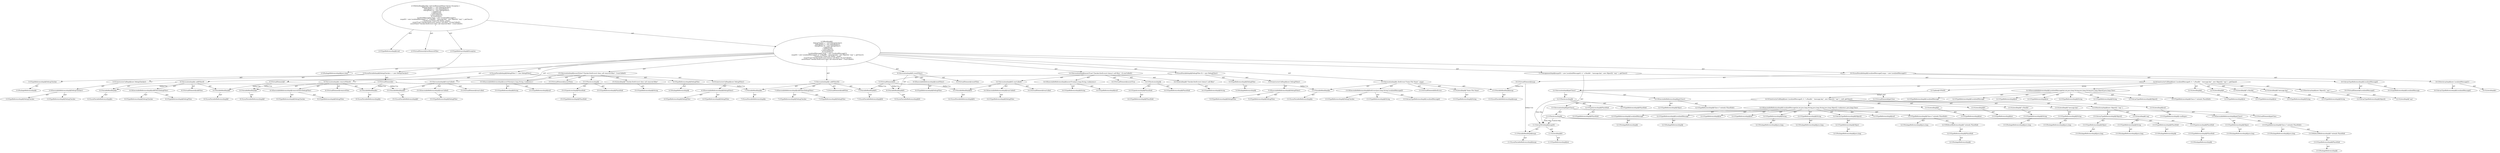 digraph "testRemoveFilter#?" {
0 [label="2:CtTypeReferenceImpl@void" shape=ellipse]
1 [label="2:CtVirtualElement@testRemoveFilter" shape=ellipse]
2 [label="2:CtTypeReferenceImpl@Exception" shape=ellipse]
3 [label="2:CtPackageReferenceImpl@java.lang" shape=ellipse]
4 [label="3:CtTypeReferenceImpl@DebugChecker" shape=ellipse]
5 [label="3:CtPackageReferenceImpl@" shape=ellipse]
6 [label="3:CtExecutableReferenceImpl@DebugChecker()" shape=ellipse]
7 [label="3:CtTypeReferenceImpl@DebugChecker" shape=ellipse]
8 [label="3:CtTypeReferenceImpl@DebugChecker" shape=ellipse]
9 [label="3:CtConstructorCallImpl@new DebugChecker()" shape=ellipse]
10 [label="3:CtVirtualElement@c" shape=ellipse]
11 [label="3:CtLocalVariableImpl@DebugChecker c = new DebugChecker()" shape=ellipse]
12 [label="4:CtTypeReferenceImpl@DebugFilter" shape=ellipse]
13 [label="4:CtPackageReferenceImpl@" shape=ellipse]
14 [label="4:CtExecutableReferenceImpl@DebugFilter()" shape=ellipse]
15 [label="4:CtTypeReferenceImpl@DebugFilter" shape=ellipse]
16 [label="4:CtTypeReferenceImpl@DebugFilter" shape=ellipse]
17 [label="4:CtConstructorCallImpl@new DebugFilter()" shape=ellipse]
18 [label="4:CtVirtualElement@f" shape=ellipse]
19 [label="4:CtLocalVariableImpl@DebugFilter f = new DebugFilter()" shape=ellipse]
20 [label="5:CtTypeReferenceImpl@DebugFilter" shape=ellipse]
21 [label="5:CtPackageReferenceImpl@" shape=ellipse]
22 [label="5:CtExecutableReferenceImpl@DebugFilter()" shape=ellipse]
23 [label="5:CtTypeReferenceImpl@DebugFilter" shape=ellipse]
24 [label="5:CtTypeReferenceImpl@DebugFilter" shape=ellipse]
25 [label="5:CtConstructorCallImpl@new DebugFilter()" shape=ellipse]
26 [label="5:CtVirtualElement@f2" shape=ellipse]
27 [label="5:CtLocalVariableImpl@DebugFilter f2 = new DebugFilter()" shape=ellipse]
28 [label="6:CtExecutableReferenceImpl@addFilter(DebugFilter)" shape=ellipse]
29 [label="6:CtTypeReferenceImpl@DebugChecker" shape=ellipse]
30 [label="6:CtTypeReferenceImpl@DebugFilter" shape=ellipse]
31 [label="6:CtVirtualElement@addFilter" shape=ellipse]
32 [label="6:CtVariableReadImpl@c" shape=ellipse]
33 [label="6:CtLocalVariableReferenceImpl@c" shape=ellipse]
34 [label="6:CtVariableReadImpl@f" shape=ellipse]
35 [label="6:CtLocalVariableReferenceImpl@f" shape=ellipse]
36 [label="6:CtInvocationImpl@c.addFilter(f)" shape=ellipse]
37 [label="7:CtExecutableReferenceImpl@addFilter(DebugFilter)" shape=ellipse]
38 [label="7:CtTypeReferenceImpl@DebugChecker" shape=ellipse]
39 [label="7:CtTypeReferenceImpl@DebugFilter" shape=ellipse]
40 [label="7:CtVirtualElement@addFilter" shape=ellipse]
41 [label="7:CtVariableReadImpl@c" shape=ellipse]
42 [label="7:CtLocalVariableReferenceImpl@c" shape=ellipse]
43 [label="7:CtVariableReadImpl@f2" shape=ellipse]
44 [label="7:CtLocalVariableReferenceImpl@f2" shape=ellipse]
45 [label="7:CtInvocationImpl@c.addFilter(f2)" shape=ellipse]
46 [label="8:CtExecutableReferenceImpl@removeFilter(DebugFilter)" shape=ellipse]
47 [label="8:CtTypeReferenceImpl@DebugChecker" shape=ellipse]
48 [label="8:CtTypeReferenceImpl@DebugFilter" shape=ellipse]
49 [label="8:CtVirtualElement@removeFilter" shape=ellipse]
50 [label="8:CtVariableReadImpl@c" shape=ellipse]
51 [label="8:CtLocalVariableReferenceImpl@c" shape=ellipse]
52 [label="8:CtVariableReadImpl@f" shape=ellipse]
53 [label="8:CtLocalVariableReferenceImpl@f" shape=ellipse]
54 [label="8:CtInvocationImpl@c.removeFilter(f)" shape=ellipse]
55 [label="9:CtExecutableReferenceImpl@resetFilter()" shape=ellipse]
56 [label="9:CtTypeReferenceImpl@DebugFilter" shape=ellipse]
57 [label="9:CtVirtualElement@resetFilter" shape=ellipse]
58 [label="9:CtVariableReadImpl@f2" shape=ellipse]
59 [label="9:CtLocalVariableReferenceImpl@f2" shape=ellipse]
60 [label="9:CtInvocationImpl@f2.resetFilter()" shape=ellipse]
61 [label="10:CtVirtualElement@LocalizedMessage[]" shape=ellipse]
62 [label="10:CtArrayTypeReferenceImpl@LocalizedMessage[]" shape=ellipse]
63 [label="10:CtTypeReferenceImpl@LocalizedMessage" shape=ellipse]
64 [label="10:CtNewArrayImpl@new LocalizedMessage[1]" shape=ellipse]
65 [label="10:CtArrayTypeReferenceImpl@LocalizedMessage[]" shape=ellipse]
66 [label="10:CtLiteralImpl@1" shape=ellipse]
67 [label="10:CtVirtualElement@msgs" shape=ellipse]
68 [label="10:CtLocalVariableImpl@LocalizedMessage[] msgs = new LocalizedMessage[1]" shape=ellipse]
69 [label="11:CtVariableReadImpl@msgs" shape=ellipse]
70 [label="11:CtLocalVariableReferenceImpl@msgs" shape=ellipse]
71 [label="11:CtLiteralImpl@0" shape=ellipse]
72 [label="11:CtTypeReferenceImpl@int" shape=ellipse]
73 [label="11:CtArrayWriteImpl@msgs[0]" shape=ellipse]
74 [label="12:CtExecutableReferenceImpl@LocalizedMessage(int,int,java.lang.String,java.lang.String,java.lang.Object[],java.lang.Class)" shape=ellipse]
75 [label="12:CtTypeReferenceImpl@LocalizedMessage" shape=ellipse]
76 [label="12:CtTypeReferenceImpl@LocalizedMessage" shape=ellipse]
77 [label="12:CtTypeReferenceImpl@int" shape=ellipse]
78 [label="12:CtTypeReferenceImpl@int" shape=ellipse]
79 [label="12:CtTypeReferenceImpl@String" shape=ellipse]
80 [label="12:CtTypeReferenceImpl@String" shape=ellipse]
81 [label="12:CtArrayTypeReferenceImpl@Object[]" shape=ellipse]
82 [label="12:CtTypeReferenceImpl@Class<? extends PlaceHold>" shape=ellipse]
83 [label="12:CtLiteralImpl@0" shape=ellipse]
84 [label="12:CtTypeReferenceImpl@int" shape=ellipse]
85 [label="12:CtLiteralImpl@0" shape=ellipse]
86 [label="12:CtTypeReferenceImpl@int" shape=ellipse]
87 [label="12:CtLiteralImpl@\"a Bundle\"" shape=ellipse]
88 [label="12:CtTypeReferenceImpl@String" shape=ellipse]
89 [label="12:CtLiteralImpl@\"message.key\"" shape=ellipse]
90 [label="12:CtTypeReferenceImpl@String" shape=ellipse]
91 [label="12:CtNewArrayImpl@new Object[]\{ \"arg\" \}" shape=ellipse]
92 [label="12:CtArrayTypeReferenceImpl@Object[]" shape=ellipse]
93 [label="12:CtLiteralImpl@\"arg\"" shape=ellipse]
94 [label="12:CtExecutableReferenceImpl@getClass()" shape=ellipse]
95 [label="12:CtTypeReferenceImpl@Object" shape=ellipse]
96 [label="12:CtTypeReferenceImpl@Class<? extends PlaceHold>" shape=ellipse]
97 [label="12:CtVirtualElement@getClass" shape=ellipse]
98 [label="12:CtTypeAccessImpl@PlaceHold" shape=ellipse]
99 [label="12:CtTypeReferenceImpl@PlaceHold" shape=ellipse]
100 [label="12:CtThisAccessImpl@" shape=ellipse]
101 [label="12:CtTypeReferenceImpl@PlaceHold" shape=ellipse]
102 [label="12:CtInvocationImpl@getClass()" shape=ellipse]
103 [label="12:CtConstructorCallImpl@new LocalizedMessage(0, 0, \"a Bundle\", \"message.key\", new Object[]\{ \"arg\" \}, getClass())" shape=ellipse]
104 [label="11:CtAssignmentImpl@msgs[0] = new LocalizedMessage(0, 0, \"a Bundle\", \"message.key\", new Object[]\{ \"arg\" \}, getClass())" shape=ellipse]
105 [label="13:CtExecutableReferenceImpl@fireErrors(java.lang.String,LocalizedMessage[])" shape=ellipse]
106 [label="13:CtTypeReferenceImpl@DebugChecker" shape=ellipse]
107 [label="13:CtTypeReferenceImpl@String" shape=ellipse]
108 [label="13:CtArrayTypeReferenceImpl@LocalizedMessage[]" shape=ellipse]
109 [label="13:CtVirtualElement@fireErrors" shape=ellipse]
110 [label="13:CtVariableReadImpl@c" shape=ellipse]
111 [label="13:CtLocalVariableReferenceImpl@c" shape=ellipse]
112 [label="13:CtLiteralImpl@\"Some File Name\"" shape=ellipse]
113 [label="13:CtTypeReferenceImpl@String" shape=ellipse]
114 [label="13:CtVariableReadImpl@msgs" shape=ellipse]
115 [label="13:CtLocalVariableReferenceImpl@msgs" shape=ellipse]
116 [label="13:CtInvocationImpl@c.fireErrors(\"Some File Name\", msgs)" shape=ellipse]
117 [label="14:CtExecutableReferenceImpl@assertTrue(java.lang.String,<unknown>)" shape=ellipse]
118 [label="14:CtTypeReferenceImpl@String" shape=ellipse]
119 [label="14:CtTypeReferenceImpl@null" shape=ellipse]
120 [label="14:CtVirtualElement@assertTrue" shape=ellipse]
121 [label="14:CtTypeAccessImpl@PlaceHold" shape=ellipse]
122 [label="14:CtTypeReferenceImpl@PlaceHold" shape=ellipse]
123 [label="14:CtThisAccessImpl@" shape=ellipse]
124 [label="14:CtTypeReferenceImpl@PlaceHold" shape=ellipse]
125 [label="14:CtLiteralImpl@\"Checker.fireErrors() doesn't call filter\"" shape=ellipse]
126 [label="14:CtTypeReferenceImpl@String" shape=ellipse]
127 [label="14:CtExecutableReferenceImpl@wasCalled()" shape=ellipse]
128 [label="14:CtTypeReferenceImpl@DebugFilter" shape=ellipse]
129 [label="14:CtVirtualElement@wasCalled" shape=ellipse]
130 [label="14:CtVariableReadImpl@f2" shape=ellipse]
131 [label="14:CtLocalVariableReferenceImpl@f2" shape=ellipse]
132 [label="14:CtInvocationImpl@f2.wasCalled()" shape=ellipse]
133 [label="14:CtInvocationImpl@assertTrue(\"Checker.fireErrors() doesn't call filter\", f2.wasCalled())" shape=ellipse]
134 [label="15:CtExecutableReferenceImpl@assertFalse(java.lang.String,<unknown>)" shape=ellipse]
135 [label="15:CtTypeReferenceImpl@String" shape=ellipse]
136 [label="15:CtTypeReferenceImpl@null" shape=ellipse]
137 [label="15:CtVirtualElement@assertFalse" shape=ellipse]
138 [label="15:CtTypeAccessImpl@PlaceHold" shape=ellipse]
139 [label="15:CtTypeReferenceImpl@PlaceHold" shape=ellipse]
140 [label="15:CtThisAccessImpl@" shape=ellipse]
141 [label="15:CtTypeReferenceImpl@PlaceHold" shape=ellipse]
142 [label="15:CtLiteralImpl@\"Checker.fireErrors() does call removed filter\"" shape=ellipse]
143 [label="15:CtTypeReferenceImpl@String" shape=ellipse]
144 [label="15:CtExecutableReferenceImpl@wasCalled()" shape=ellipse]
145 [label="15:CtTypeReferenceImpl@DebugFilter" shape=ellipse]
146 [label="15:CtVirtualElement@wasCalled" shape=ellipse]
147 [label="15:CtVariableReadImpl@f" shape=ellipse]
148 [label="15:CtLocalVariableReferenceImpl@f" shape=ellipse]
149 [label="15:CtInvocationImpl@f.wasCalled()" shape=ellipse]
150 [label="15:CtInvocationImpl@assertFalse(\"Checker.fireErrors() does call removed filter\", f.wasCalled())" shape=ellipse]
151 [label="2:CtBlockImpl@\{
    DebugChecker c = new DebugChecker();
    DebugFilter f = new DebugFilter();
    DebugFilter f2 = new DebugFilter();
    c.addFilter(f);
    c.addFilter(f2);
    c.removeFilter(f);
    f2.resetFilter();
    LocalizedMessage[] msgs = new LocalizedMessage[1];
    msgs[0] = new LocalizedMessage(0, 0, \"a Bundle\", \"message.key\", new Object[]\{ \"arg\" \}, getClass());
    c.fireErrors(\"Some File Name\", msgs);
    assertTrue(\"Checker.fireErrors() doesn't call filter\", f2.wasCalled());
    assertFalse(\"Checker.fireErrors() does call removed filter\", f.wasCalled());
\}" shape=ellipse]
152 [label="2:CtMethodImpl@public void testRemoveFilter() throws Exception \{
    DebugChecker c = new DebugChecker();
    DebugFilter f = new DebugFilter();
    DebugFilter f2 = new DebugFilter();
    c.addFilter(f);
    c.addFilter(f2);
    c.removeFilter(f);
    f2.resetFilter();
    LocalizedMessage[] msgs = new LocalizedMessage[1];
    msgs[0] = new LocalizedMessage(0, 0, \"a Bundle\", \"message.key\", new Object[]\{ \"arg\" \}, getClass());
    c.fireErrors(\"Some File Name\", msgs);
    assertTrue(\"Checker.fireErrors() doesn't call filter\", f2.wasCalled());
    assertFalse(\"Checker.fireErrors() does call removed filter\", f.wasCalled());
\}" shape=ellipse]
153 [label="12:Update@UPDATE" shape=ellipse]
154 [label="12:CtPackageReferenceImpl@" shape=ellipse]
155 [label="12:CtTypeReferenceImpl@LocalizedMessage" shape=ellipse]
156 [label="12:CtPackageReferenceImpl@" shape=ellipse]
157 [label="12:CtTypeReferenceImpl@LocalizedMessage" shape=ellipse]
158 [label="12:CtTypeReferenceImpl@int" shape=ellipse]
159 [label="12:CtTypeReferenceImpl@int" shape=ellipse]
160 [label="12:CtPackageReferenceImpl@java.lang" shape=ellipse]
161 [label="12:CtTypeReferenceImpl@String" shape=ellipse]
162 [label="12:CtPackageReferenceImpl@java.lang" shape=ellipse]
163 [label="12:CtTypeReferenceImpl@String" shape=ellipse]
164 [label="12:CtPackageReferenceImpl@java.lang" shape=ellipse]
165 [label="12:CtTypeReferenceImpl@Object" shape=ellipse]
166 [label="12:CtArrayTypeReferenceImpl@Object[]" shape=ellipse]
167 [label="12:CtTypeReferenceImpl@null" shape=ellipse]
168 [label="12:CtPackageReferenceImpl@java.lang" shape=ellipse]
169 [label="12:CtPackageReferenceImpl@" shape=ellipse]
170 [label="12:CtTypeReferenceImpl@PlaceHold" shape=ellipse]
171 [label="12:CtWildcardReferenceImpl@? extends PlaceHold" shape=ellipse]
172 [label="12:CtTypeReferenceImpl@Class<? extends PlaceHold>" shape=ellipse]
173 [label="12:CtExecutableReferenceImpl@LocalizedMessage(int,int,java.lang.String,java.lang.String,java.lang.Object[],<unknown>,java.lang.Class)" shape=ellipse]
174 [label="13:CtTypeReferenceImpl@int" shape=ellipse]
175 [label="13:CtLiteralImpl@0" shape=ellipse]
176 [label="13:CtTypeReferenceImpl@int" shape=ellipse]
177 [label="13:CtLiteralImpl@0" shape=ellipse]
178 [label="13:CtPackageReferenceImpl@java.lang" shape=ellipse]
179 [label="13:CtTypeReferenceImpl@String" shape=ellipse]
180 [label="13:CtLiteralImpl@\"a Bundle\"" shape=ellipse]
181 [label="13:CtPackageReferenceImpl@java.lang" shape=ellipse]
182 [label="13:CtTypeReferenceImpl@String" shape=ellipse]
183 [label="13:CtLiteralImpl@\"message.key\"" shape=ellipse]
184 [label="13:CtPackageReferenceImpl@java.lang" shape=ellipse]
185 [label="13:CtTypeReferenceImpl@Object" shape=ellipse]
186 [label="13:CtArrayTypeReferenceImpl@Object[]" shape=ellipse]
187 [label="13:CtPackageReferenceImpl@java.lang" shape=ellipse]
188 [label="13:CtTypeReferenceImpl@String" shape=ellipse]
189 [label="13:CtLiteralImpl@\"arg\"" shape=ellipse]
190 [label="13:CtNewArrayImpl@new Object[]\{ \"arg\" \}" shape=ellipse]
191 [label="13:CtTypeReferenceImpl@<nulltype>" shape=ellipse]
192 [label="13:CtLiteralImpl@null" shape=ellipse]
193 [label="13:CtPackageReferenceImpl@" shape=ellipse]
194 [label="13:CtTypeReferenceImpl@PlaceHold" shape=ellipse]
195 [label="13:CtPackageReferenceImpl@" shape=ellipse]
196 [label="13:CtTypeReferenceImpl@PlaceHold" shape=ellipse]
197 [label="13:CtTypeAccessImpl@PlaceHold" shape=ellipse]
198 [label="13:CtThisAccessImpl@" shape=ellipse]
199 [label="13:CtPackageReferenceImpl@java.lang" shape=ellipse]
200 [label="13:CtTypeReferenceImpl@Object" shape=ellipse]
201 [label="13:CtPackageReferenceImpl@java.lang" shape=ellipse]
202 [label="13:CtPackageReferenceImpl@" shape=ellipse]
203 [label="13:CtTypeReferenceImpl@PlaceHold" shape=ellipse]
204 [label="13:CtWildcardReferenceImpl@? extends PlaceHold" shape=ellipse]
205 [label="13:CtTypeReferenceImpl@Class<? extends PlaceHold>" shape=ellipse]
206 [label="13:CtExecutableReferenceImpl@getClass()" shape=ellipse]
207 [label="13:CtInvocationImpl@getClass()" shape=ellipse]
208 [label="13:CtVirtualElement@getClass" shape=ellipse]
209 [label="12:CtConstructorCallImpl@new LocalizedMessage(0, 0, \"a Bundle\", \"message.key\", new Object[]\{ \"arg\" \}, null, getClass())" shape=ellipse]
2 -> 3 [label="AST"];
4 -> 5 [label="AST"];
6 -> 7 [label="AST"];
6 -> 8 [label="AST"];
9 -> 6 [label="AST"];
10 -> 32 [label="Define-Use"];
10 -> 41 [label="Define-Use"];
10 -> 50 [label="Define-Use"];
10 -> 110 [label="Define-Use"];
11 -> 10 [label="AST"];
11 -> 4 [label="AST"];
11 -> 9 [label="AST"];
12 -> 13 [label="AST"];
14 -> 15 [label="AST"];
14 -> 16 [label="AST"];
17 -> 14 [label="AST"];
18 -> 34 [label="Define-Use"];
18 -> 52 [label="Define-Use"];
18 -> 147 [label="Define-Use"];
19 -> 18 [label="AST"];
19 -> 12 [label="AST"];
19 -> 17 [label="AST"];
20 -> 21 [label="AST"];
22 -> 23 [label="AST"];
22 -> 24 [label="AST"];
25 -> 22 [label="AST"];
26 -> 43 [label="Define-Use"];
26 -> 58 [label="Define-Use"];
26 -> 130 [label="Define-Use"];
27 -> 26 [label="AST"];
27 -> 20 [label="AST"];
27 -> 25 [label="AST"];
28 -> 29 [label="AST"];
28 -> 30 [label="AST"];
32 -> 33 [label="AST"];
34 -> 35 [label="AST"];
36 -> 31 [label="AST"];
36 -> 32 [label="AST"];
36 -> 28 [label="AST"];
36 -> 34 [label="AST"];
37 -> 38 [label="AST"];
37 -> 39 [label="AST"];
41 -> 42 [label="AST"];
43 -> 44 [label="AST"];
45 -> 40 [label="AST"];
45 -> 41 [label="AST"];
45 -> 37 [label="AST"];
45 -> 43 [label="AST"];
46 -> 47 [label="AST"];
46 -> 48 [label="AST"];
50 -> 51 [label="AST"];
52 -> 53 [label="AST"];
54 -> 49 [label="AST"];
54 -> 50 [label="AST"];
54 -> 46 [label="AST"];
54 -> 52 [label="AST"];
55 -> 56 [label="AST"];
58 -> 59 [label="AST"];
60 -> 57 [label="AST"];
60 -> 58 [label="AST"];
60 -> 55 [label="AST"];
62 -> 61 [label="AST"];
62 -> 63 [label="AST"];
64 -> 65 [label="AST"];
64 -> 66 [label="AST"];
67 -> 69 [label="Define-Use"];
67 -> 114 [label="Define-Use"];
68 -> 67 [label="AST"];
68 -> 62 [label="AST"];
68 -> 64 [label="AST"];
69 -> 70 [label="AST"];
71 -> 72 [label="AST"];
73 -> 69 [label="AST"];
73 -> 71 [label="AST"];
74 -> 75 [label="AST"];
74 -> 76 [label="AST"];
74 -> 77 [label="AST"];
74 -> 78 [label="AST"];
74 -> 79 [label="AST"];
74 -> 80 [label="AST"];
74 -> 81 [label="AST"];
74 -> 82 [label="AST"];
83 -> 84 [label="AST"];
85 -> 86 [label="AST"];
87 -> 88 [label="AST"];
89 -> 90 [label="AST"];
91 -> 92 [label="AST"];
91 -> 93 [label="AST"];
94 -> 95 [label="AST"];
94 -> 96 [label="AST"];
98 -> 99 [label="AST"];
100 -> 101 [label="AST"];
100 -> 98 [label="AST"];
100 -> 73 [label="Data Dep"];
102 -> 97 [label="AST"];
102 -> 100 [label="AST"];
102 -> 94 [label="AST"];
103 -> 74 [label="AST"];
103 -> 83 [label="AST"];
103 -> 85 [label="AST"];
103 -> 87 [label="AST"];
103 -> 89 [label="AST"];
103 -> 91 [label="AST"];
103 -> 102 [label="AST"];
103 -> 153 [label="Action"];
104 -> 73 [label="AST"];
104 -> 103 [label="AST"];
105 -> 106 [label="AST"];
105 -> 107 [label="AST"];
105 -> 108 [label="AST"];
110 -> 111 [label="AST"];
112 -> 113 [label="AST"];
114 -> 115 [label="AST"];
116 -> 109 [label="AST"];
116 -> 110 [label="AST"];
116 -> 105 [label="AST"];
116 -> 112 [label="AST"];
116 -> 114 [label="AST"];
117 -> 118 [label="AST"];
117 -> 119 [label="AST"];
121 -> 122 [label="AST"];
123 -> 124 [label="AST"];
123 -> 121 [label="AST"];
125 -> 126 [label="AST"];
127 -> 128 [label="AST"];
130 -> 131 [label="AST"];
132 -> 129 [label="AST"];
132 -> 130 [label="AST"];
132 -> 127 [label="AST"];
133 -> 120 [label="AST"];
133 -> 123 [label="AST"];
133 -> 117 [label="AST"];
133 -> 125 [label="AST"];
133 -> 132 [label="AST"];
134 -> 135 [label="AST"];
134 -> 136 [label="AST"];
138 -> 139 [label="AST"];
140 -> 141 [label="AST"];
140 -> 138 [label="AST"];
142 -> 143 [label="AST"];
144 -> 145 [label="AST"];
147 -> 148 [label="AST"];
149 -> 146 [label="AST"];
149 -> 147 [label="AST"];
149 -> 144 [label="AST"];
150 -> 137 [label="AST"];
150 -> 140 [label="AST"];
150 -> 134 [label="AST"];
150 -> 142 [label="AST"];
150 -> 149 [label="AST"];
151 -> 11 [label="AST"];
151 -> 19 [label="AST"];
151 -> 27 [label="AST"];
151 -> 36 [label="AST"];
151 -> 45 [label="AST"];
151 -> 54 [label="AST"];
151 -> 60 [label="AST"];
151 -> 68 [label="AST"];
151 -> 104 [label="AST"];
151 -> 116 [label="AST"];
151 -> 133 [label="AST"];
151 -> 150 [label="AST"];
152 -> 1 [label="AST"];
152 -> 0 [label="AST"];
152 -> 2 [label="AST"];
152 -> 151 [label="AST"];
153 -> 209 [label="Action"];
155 -> 154 [label="AST"];
157 -> 156 [label="AST"];
161 -> 160 [label="AST"];
163 -> 162 [label="AST"];
165 -> 164 [label="AST"];
166 -> 165 [label="AST"];
170 -> 169 [label="AST"];
171 -> 170 [label="AST"];
172 -> 168 [label="AST"];
172 -> 171 [label="AST"];
173 -> 155 [label="AST"];
173 -> 157 [label="AST"];
173 -> 158 [label="AST"];
173 -> 159 [label="AST"];
173 -> 161 [label="AST"];
173 -> 163 [label="AST"];
173 -> 166 [label="AST"];
173 -> 167 [label="AST"];
173 -> 172 [label="AST"];
175 -> 174 [label="AST"];
177 -> 176 [label="AST"];
179 -> 178 [label="AST"];
180 -> 179 [label="AST"];
182 -> 181 [label="AST"];
183 -> 182 [label="AST"];
185 -> 184 [label="AST"];
186 -> 185 [label="AST"];
188 -> 187 [label="AST"];
189 -> 188 [label="AST"];
190 -> 186 [label="AST"];
190 -> 189 [label="AST"];
192 -> 191 [label="AST"];
194 -> 193 [label="AST"];
196 -> 195 [label="AST"];
197 -> 196 [label="AST"];
198 -> 194 [label="AST"];
198 -> 197 [label="AST"];
198 -> 73 [label="Data Dep"];
198 -> 73 [label="Control Dep"];
200 -> 199 [label="AST"];
203 -> 202 [label="AST"];
204 -> 203 [label="AST"];
205 -> 201 [label="AST"];
205 -> 204 [label="AST"];
206 -> 200 [label="AST"];
206 -> 205 [label="AST"];
207 -> 208 [label="AST"];
207 -> 198 [label="AST"];
207 -> 206 [label="AST"];
209 -> 173 [label="AST"];
209 -> 175 [label="AST"];
209 -> 177 [label="AST"];
209 -> 180 [label="AST"];
209 -> 183 [label="AST"];
209 -> 190 [label="AST"];
209 -> 192 [label="AST"];
209 -> 207 [label="AST"];
}
